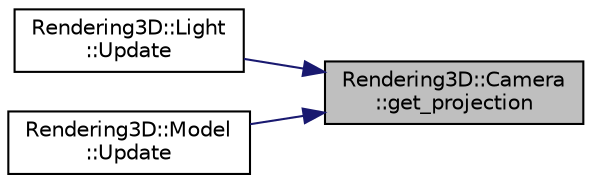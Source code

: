digraph "Rendering3D::Camera::get_projection"
{
 // LATEX_PDF_SIZE
  edge [fontname="Helvetica",fontsize="10",labelfontname="Helvetica",labelfontsize="10"];
  node [fontname="Helvetica",fontsize="10",shape=record];
  rankdir="RL";
  Node1 [label="Rendering3D::Camera\l::get_projection",height=0.2,width=0.4,color="black", fillcolor="grey75", style="filled", fontcolor="black",tooltip="Gets the projection matrix."];
  Node1 -> Node2 [dir="back",color="midnightblue",fontsize="10",style="solid",fontname="Helvetica"];
  Node2 [label="Rendering3D::Light\l::Update",height=0.2,width=0.4,color="black", fillcolor="white", style="filled",URL="$class_rendering3_d_1_1_light.html#a95bf8c5085c141538b4e2d97fe356238",tooltip="Update the light."];
  Node1 -> Node3 [dir="back",color="midnightblue",fontsize="10",style="solid",fontname="Helvetica"];
  Node3 [label="Rendering3D::Model\l::Update",height=0.2,width=0.4,color="black", fillcolor="white", style="filled",URL="$class_rendering3_d_1_1_model.html#a39377190cfe24211ec86f796124123f8",tooltip="Update the model."];
}
